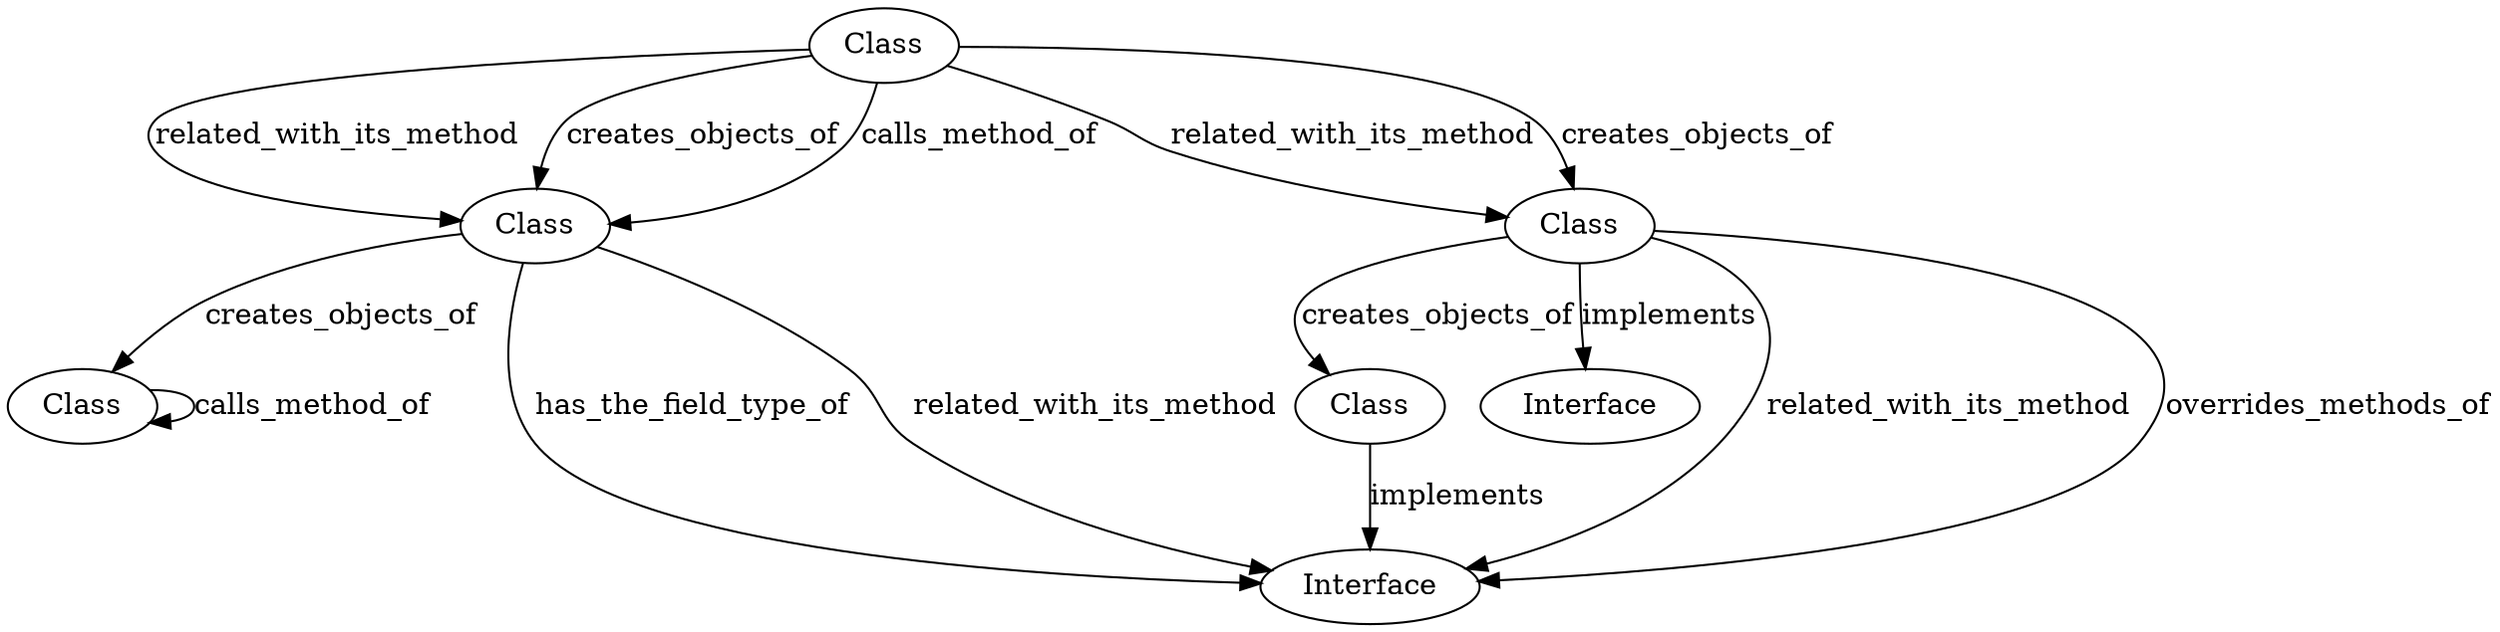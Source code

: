 // Subdue 5.2.2 graph in dot format

digraph SubdueGraph {
  1 [label="Class",color=black,fontcolor=black];
  2 [label="Class",color=black,fontcolor=black];
  3 [label="Class",color=black,fontcolor=black];
  4 [label="Class",color=black,fontcolor=black];
  5 [label="Interface",color=black,fontcolor=black];
  6 [label="Class",color=black,fontcolor=black];
  7 [label="Interface",color=black,fontcolor=black];
  3 -> 5 [label="implements",color=black,fontcolor=black];
  4 -> 7 [label="implements",color=black,fontcolor=black];
  1 -> 7 [label="has_the_field_type_of",color=black,fontcolor=black];
  1 -> 7 [label="related_with_its_method",color=black,fontcolor=black];
  1 -> 2 [label="creates_objects_of",color=black,fontcolor=black];
  2 -> 2 [label="calls_method_of",color=black,fontcolor=black];
  3 -> 7 [label="related_with_its_method",color=black,fontcolor=black];
  3 -> 7 [label="overrides_methods_of",color=black,fontcolor=black];
  3 -> 4 [label="creates_objects_of",color=black,fontcolor=black];
  6 -> 3 [label="related_with_its_method",color=black,fontcolor=black];
  6 -> 3 [label="creates_objects_of",color=black,fontcolor=black];
  6 -> 1 [label="related_with_its_method",color=black,fontcolor=black];
  6 -> 1 [label="creates_objects_of",color=black,fontcolor=black];
  6 -> 1 [label="calls_method_of",color=black,fontcolor=black];
}
